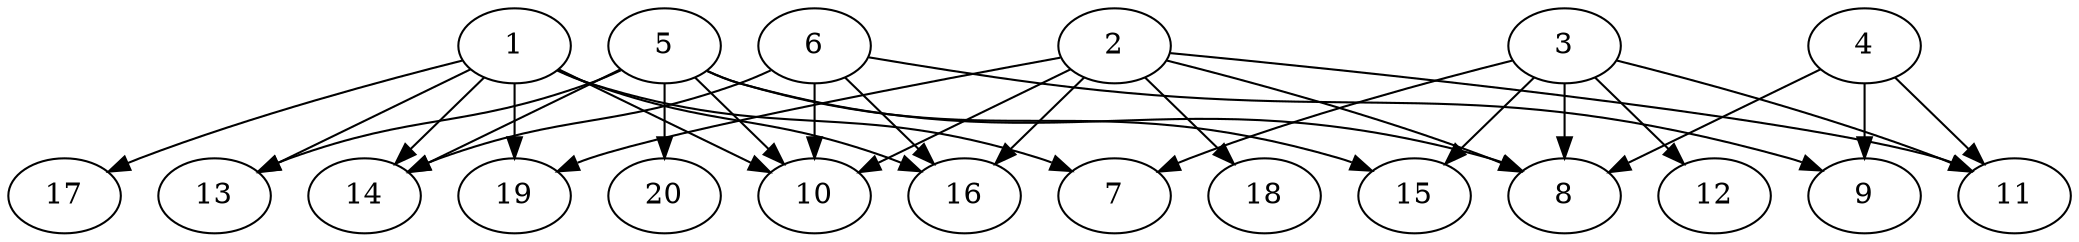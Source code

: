 // DAG automatically generated by daggen at Wed Jul 24 21:21:55 2019
// ./daggen --dot -n 20 --ccr 0.5 --fat 0.8 --regular 0.5 --density 0.6 --mindata 5242880 --maxdata 52428800 
digraph G {
  1 [size="50393088", alpha="0.17", expect_size="25196544"] 
  1 -> 7 [size ="25196544"]
  1 -> 10 [size ="25196544"]
  1 -> 13 [size ="25196544"]
  1 -> 14 [size ="25196544"]
  1 -> 16 [size ="25196544"]
  1 -> 17 [size ="25196544"]
  1 -> 19 [size ="25196544"]
  2 [size="11440128", alpha="0.18", expect_size="5720064"] 
  2 -> 8 [size ="5720064"]
  2 -> 10 [size ="5720064"]
  2 -> 11 [size ="5720064"]
  2 -> 16 [size ="5720064"]
  2 -> 18 [size ="5720064"]
  2 -> 19 [size ="5720064"]
  3 [size="54732800", alpha="0.10", expect_size="27366400"] 
  3 -> 7 [size ="27366400"]
  3 -> 8 [size ="27366400"]
  3 -> 11 [size ="27366400"]
  3 -> 12 [size ="27366400"]
  3 -> 15 [size ="27366400"]
  4 [size="66213888", alpha="0.01", expect_size="33106944"] 
  4 -> 8 [size ="33106944"]
  4 -> 9 [size ="33106944"]
  4 -> 11 [size ="33106944"]
  5 [size="87496704", alpha="0.12", expect_size="43748352"] 
  5 -> 8 [size ="43748352"]
  5 -> 10 [size ="43748352"]
  5 -> 13 [size ="43748352"]
  5 -> 14 [size ="43748352"]
  5 -> 15 [size ="43748352"]
  5 -> 20 [size ="43748352"]
  6 [size="102277120", alpha="0.19", expect_size="51138560"] 
  6 -> 9 [size ="51138560"]
  6 -> 10 [size ="51138560"]
  6 -> 14 [size ="51138560"]
  6 -> 16 [size ="51138560"]
  7 [size="72953856", alpha="0.11", expect_size="36476928"] 
  8 [size="56287232", alpha="0.03", expect_size="28143616"] 
  9 [size="53594112", alpha="0.07", expect_size="26797056"] 
  10 [size="12412928", alpha="0.09", expect_size="6206464"] 
  11 [size="97646592", alpha="0.02", expect_size="48823296"] 
  12 [size="83146752", alpha="0.13", expect_size="41573376"] 
  13 [size="75272192", alpha="0.11", expect_size="37636096"] 
  14 [size="29151232", alpha="0.16", expect_size="14575616"] 
  15 [size="33949696", alpha="0.19", expect_size="16974848"] 
  16 [size="88358912", alpha="0.02", expect_size="44179456"] 
  17 [size="85997568", alpha="0.05", expect_size="42998784"] 
  18 [size="44273664", alpha="0.11", expect_size="22136832"] 
  19 [size="57286656", alpha="0.09", expect_size="28643328"] 
  20 [size="89706496", alpha="0.01", expect_size="44853248"] 
}
